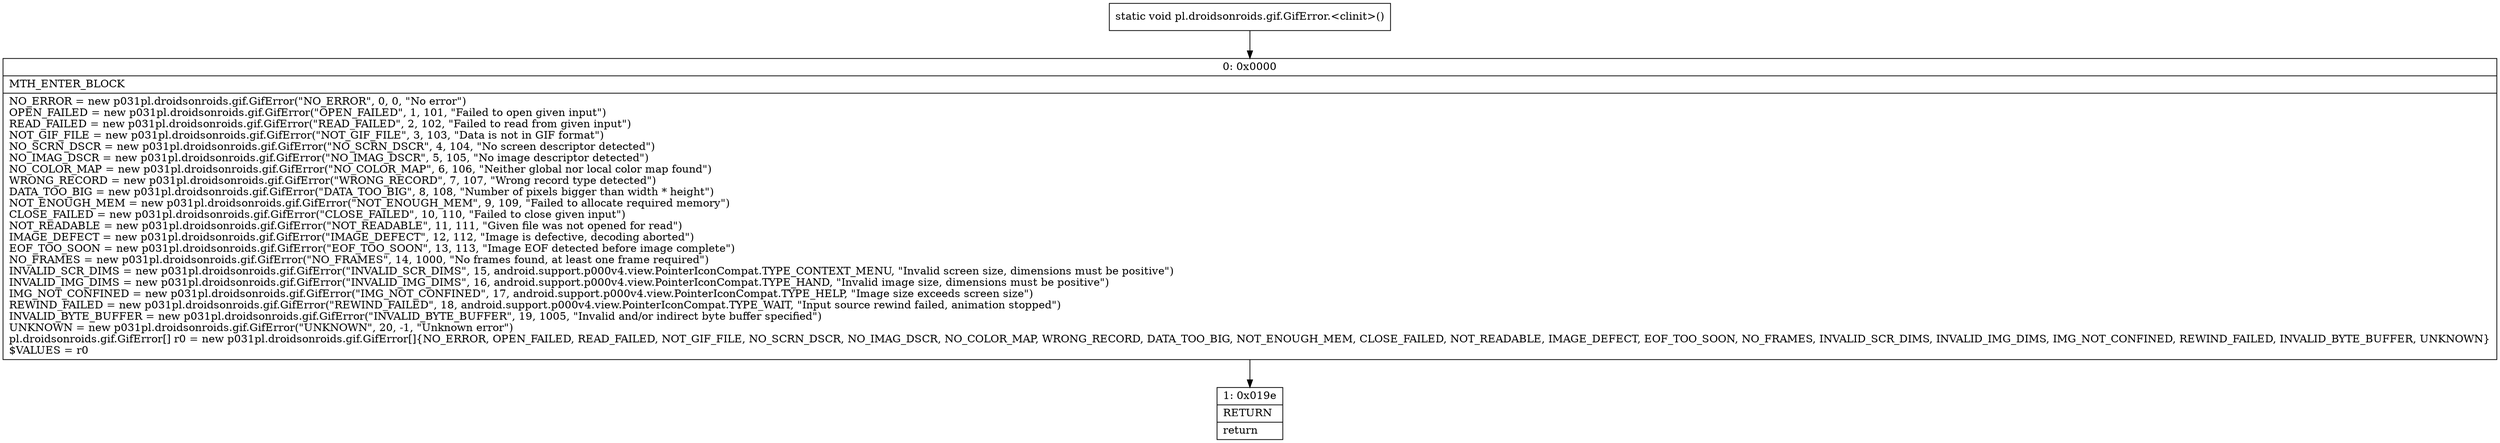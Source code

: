 digraph "CFG forpl.droidsonroids.gif.GifError.\<clinit\>()V" {
Node_0 [shape=record,label="{0\:\ 0x0000|MTH_ENTER_BLOCK\l|NO_ERROR = new p031pl.droidsonroids.gif.GifError(\"NO_ERROR\", 0, 0, \"No error\")\lOPEN_FAILED = new p031pl.droidsonroids.gif.GifError(\"OPEN_FAILED\", 1, 101, \"Failed to open given input\")\lREAD_FAILED = new p031pl.droidsonroids.gif.GifError(\"READ_FAILED\", 2, 102, \"Failed to read from given input\")\lNOT_GIF_FILE = new p031pl.droidsonroids.gif.GifError(\"NOT_GIF_FILE\", 3, 103, \"Data is not in GIF format\")\lNO_SCRN_DSCR = new p031pl.droidsonroids.gif.GifError(\"NO_SCRN_DSCR\", 4, 104, \"No screen descriptor detected\")\lNO_IMAG_DSCR = new p031pl.droidsonroids.gif.GifError(\"NO_IMAG_DSCR\", 5, 105, \"No image descriptor detected\")\lNO_COLOR_MAP = new p031pl.droidsonroids.gif.GifError(\"NO_COLOR_MAP\", 6, 106, \"Neither global nor local color map found\")\lWRONG_RECORD = new p031pl.droidsonroids.gif.GifError(\"WRONG_RECORD\", 7, 107, \"Wrong record type detected\")\lDATA_TOO_BIG = new p031pl.droidsonroids.gif.GifError(\"DATA_TOO_BIG\", 8, 108, \"Number of pixels bigger than width * height\")\lNOT_ENOUGH_MEM = new p031pl.droidsonroids.gif.GifError(\"NOT_ENOUGH_MEM\", 9, 109, \"Failed to allocate required memory\")\lCLOSE_FAILED = new p031pl.droidsonroids.gif.GifError(\"CLOSE_FAILED\", 10, 110, \"Failed to close given input\")\lNOT_READABLE = new p031pl.droidsonroids.gif.GifError(\"NOT_READABLE\", 11, 111, \"Given file was not opened for read\")\lIMAGE_DEFECT = new p031pl.droidsonroids.gif.GifError(\"IMAGE_DEFECT\", 12, 112, \"Image is defective, decoding aborted\")\lEOF_TOO_SOON = new p031pl.droidsonroids.gif.GifError(\"EOF_TOO_SOON\", 13, 113, \"Image EOF detected before image complete\")\lNO_FRAMES = new p031pl.droidsonroids.gif.GifError(\"NO_FRAMES\", 14, 1000, \"No frames found, at least one frame required\")\lINVALID_SCR_DIMS = new p031pl.droidsonroids.gif.GifError(\"INVALID_SCR_DIMS\", 15, android.support.p000v4.view.PointerIconCompat.TYPE_CONTEXT_MENU, \"Invalid screen size, dimensions must be positive\")\lINVALID_IMG_DIMS = new p031pl.droidsonroids.gif.GifError(\"INVALID_IMG_DIMS\", 16, android.support.p000v4.view.PointerIconCompat.TYPE_HAND, \"Invalid image size, dimensions must be positive\")\lIMG_NOT_CONFINED = new p031pl.droidsonroids.gif.GifError(\"IMG_NOT_CONFINED\", 17, android.support.p000v4.view.PointerIconCompat.TYPE_HELP, \"Image size exceeds screen size\")\lREWIND_FAILED = new p031pl.droidsonroids.gif.GifError(\"REWIND_FAILED\", 18, android.support.p000v4.view.PointerIconCompat.TYPE_WAIT, \"Input source rewind failed, animation stopped\")\lINVALID_BYTE_BUFFER = new p031pl.droidsonroids.gif.GifError(\"INVALID_BYTE_BUFFER\", 19, 1005, \"Invalid and\/or indirect byte buffer specified\")\lUNKNOWN = new p031pl.droidsonroids.gif.GifError(\"UNKNOWN\", 20, \-1, \"Unknown error\")\lpl.droidsonroids.gif.GifError[] r0 = new p031pl.droidsonroids.gif.GifError[]\{NO_ERROR, OPEN_FAILED, READ_FAILED, NOT_GIF_FILE, NO_SCRN_DSCR, NO_IMAG_DSCR, NO_COLOR_MAP, WRONG_RECORD, DATA_TOO_BIG, NOT_ENOUGH_MEM, CLOSE_FAILED, NOT_READABLE, IMAGE_DEFECT, EOF_TOO_SOON, NO_FRAMES, INVALID_SCR_DIMS, INVALID_IMG_DIMS, IMG_NOT_CONFINED, REWIND_FAILED, INVALID_BYTE_BUFFER, UNKNOWN\}\l$VALUES = r0\l}"];
Node_1 [shape=record,label="{1\:\ 0x019e|RETURN\l|return\l}"];
MethodNode[shape=record,label="{static void pl.droidsonroids.gif.GifError.\<clinit\>() }"];
MethodNode -> Node_0;
Node_0 -> Node_1;
}


